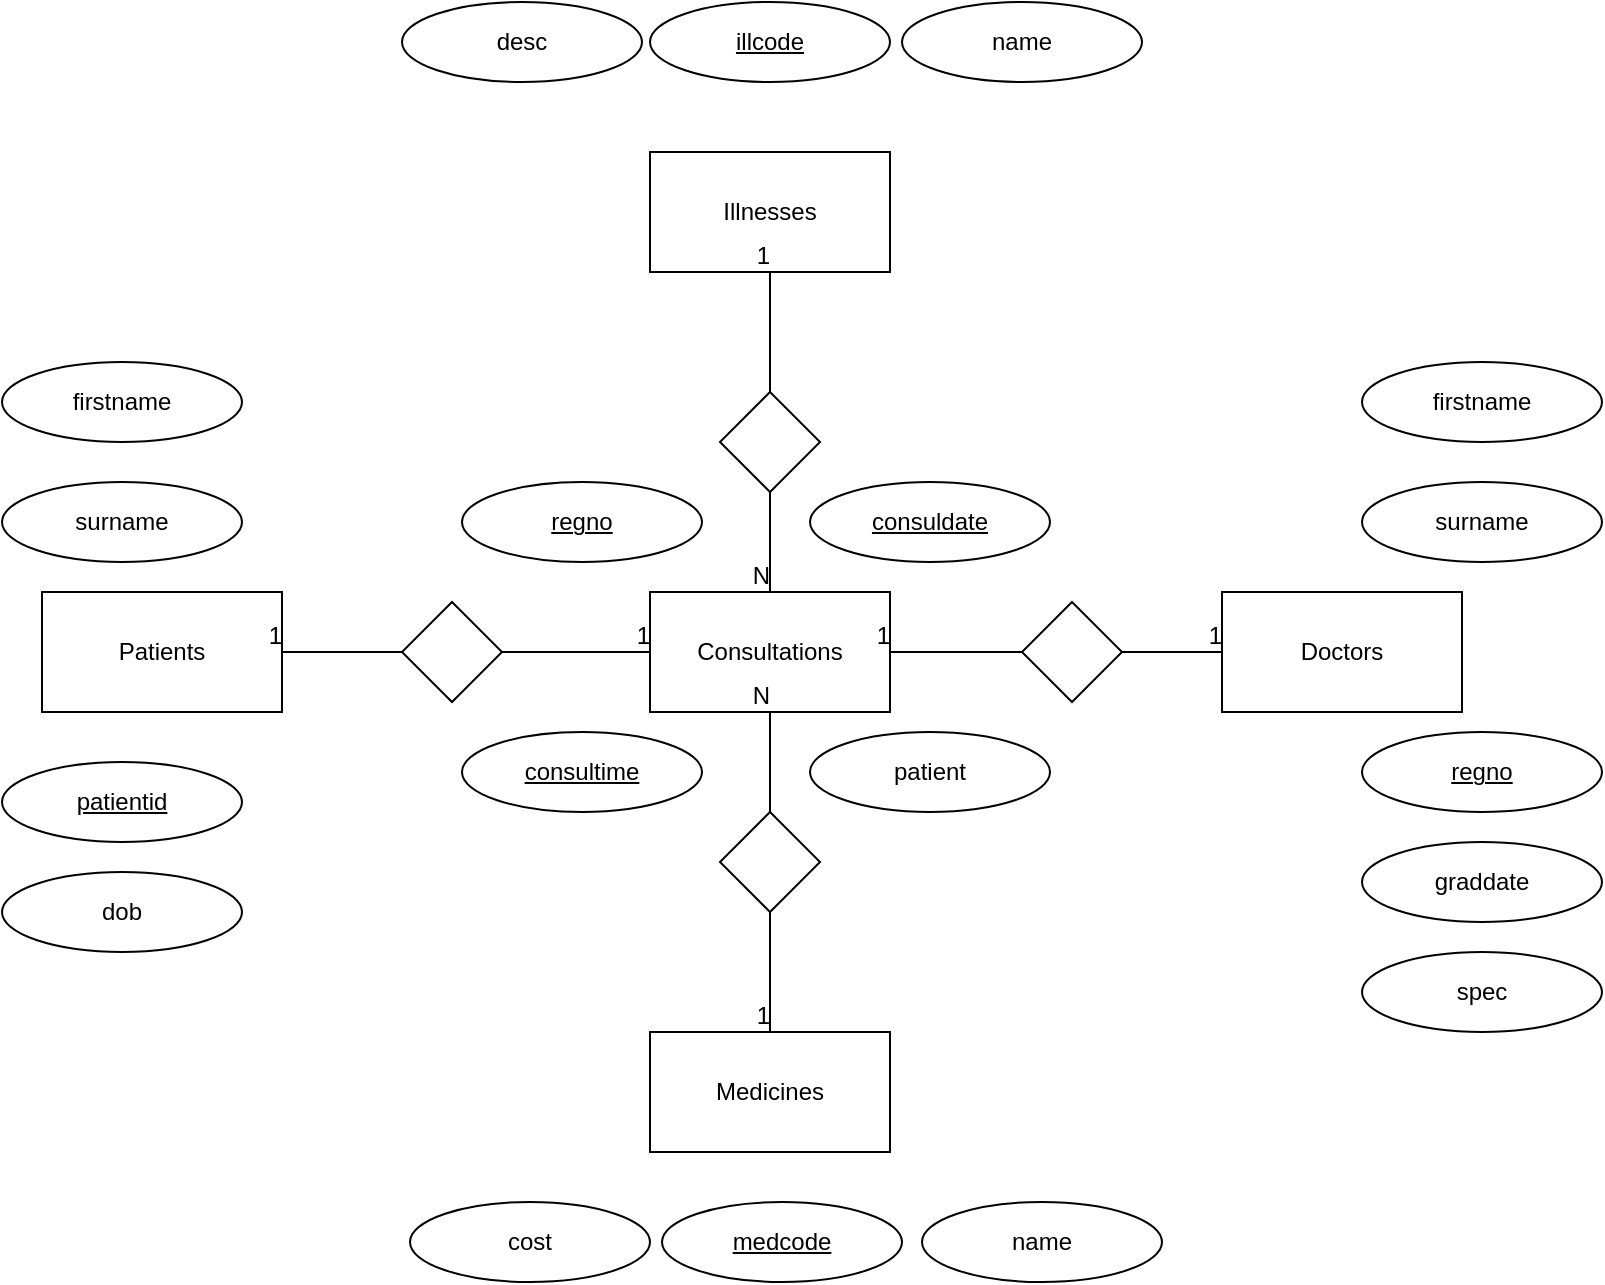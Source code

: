 <mxfile version="15.2.1" type="google"><diagram id="krhRSlAmy2G49DMk83hv" name="Page-1"><mxGraphModel dx="1422" dy="794" grid="1" gridSize="10" guides="1" tooltips="1" connect="1" arrows="1" fold="1" page="1" pageScale="1" pageWidth="827" pageHeight="1169" math="0" shadow="0"><root><mxCell id="0"/><mxCell id="1" parent="0"/><mxCell id="HSCCe-Zqe-GrwT-a-HUl-1" value="Patients" style="rounded=0;whiteSpace=wrap;html=1;" vertex="1" parent="1"><mxGeometry x="30" y="305" width="120" height="60" as="geometry"/></mxCell><mxCell id="HSCCe-Zqe-GrwT-a-HUl-2" value="Consultations" style="rounded=0;whiteSpace=wrap;html=1;" vertex="1" parent="1"><mxGeometry x="334" y="305" width="120" height="60" as="geometry"/></mxCell><mxCell id="HSCCe-Zqe-GrwT-a-HUl-3" value="Illnesses" style="whiteSpace=wrap;html=1;" vertex="1" parent="1"><mxGeometry x="334" y="85" width="120" height="60" as="geometry"/></mxCell><mxCell id="HSCCe-Zqe-GrwT-a-HUl-4" value="Medicines" style="whiteSpace=wrap;html=1;" vertex="1" parent="1"><mxGeometry x="334" y="525" width="120" height="60" as="geometry"/></mxCell><mxCell id="HSCCe-Zqe-GrwT-a-HUl-5" value="" style="rhombus;whiteSpace=wrap;html=1;" vertex="1" parent="1"><mxGeometry x="210" y="310" width="50" height="50" as="geometry"/></mxCell><mxCell id="HSCCe-Zqe-GrwT-a-HUl-6" value="" style="rhombus;whiteSpace=wrap;html=1;" vertex="1" parent="1"><mxGeometry x="369" y="205" width="50" height="50" as="geometry"/></mxCell><mxCell id="HSCCe-Zqe-GrwT-a-HUl-7" value="" style="rhombus;whiteSpace=wrap;html=1;" vertex="1" parent="1"><mxGeometry x="369" y="415" width="50" height="50" as="geometry"/></mxCell><mxCell id="HSCCe-Zqe-GrwT-a-HUl-8" value="" style="endArrow=none;html=1;rounded=0;exitX=0;exitY=0.5;exitDx=0;exitDy=0;entryX=1;entryY=0.5;entryDx=0;entryDy=0;" edge="1" parent="1" source="HSCCe-Zqe-GrwT-a-HUl-5" target="HSCCe-Zqe-GrwT-a-HUl-1"><mxGeometry relative="1" as="geometry"><mxPoint x="200" y="345" as="sourcePoint"/><mxPoint x="130" y="445" as="targetPoint"/></mxGeometry></mxCell><mxCell id="HSCCe-Zqe-GrwT-a-HUl-9" value="1" style="resizable=0;html=1;align=right;verticalAlign=bottom;" connectable="0" vertex="1" parent="HSCCe-Zqe-GrwT-a-HUl-8"><mxGeometry x="1" relative="1" as="geometry"/></mxCell><mxCell id="HSCCe-Zqe-GrwT-a-HUl-10" value="" style="endArrow=none;html=1;rounded=0;exitX=1;exitY=0.5;exitDx=0;exitDy=0;entryX=0;entryY=0.5;entryDx=0;entryDy=0;" edge="1" parent="1" source="HSCCe-Zqe-GrwT-a-HUl-5" target="HSCCe-Zqe-GrwT-a-HUl-2"><mxGeometry relative="1" as="geometry"><mxPoint x="240" y="415" as="sourcePoint"/><mxPoint x="400" y="415" as="targetPoint"/></mxGeometry></mxCell><mxCell id="HSCCe-Zqe-GrwT-a-HUl-11" value="1" style="resizable=0;html=1;align=right;verticalAlign=bottom;" connectable="0" vertex="1" parent="HSCCe-Zqe-GrwT-a-HUl-10"><mxGeometry x="1" relative="1" as="geometry"/></mxCell><mxCell id="HSCCe-Zqe-GrwT-a-HUl-12" value="Doctors" style="rounded=0;whiteSpace=wrap;html=1;" vertex="1" parent="1"><mxGeometry x="620" y="305" width="120" height="60" as="geometry"/></mxCell><mxCell id="HSCCe-Zqe-GrwT-a-HUl-13" value="" style="rhombus;whiteSpace=wrap;html=1;" vertex="1" parent="1"><mxGeometry x="520" y="310" width="50" height="50" as="geometry"/></mxCell><mxCell id="HSCCe-Zqe-GrwT-a-HUl-14" value="" style="endArrow=none;html=1;rounded=0;exitX=1;exitY=0.5;exitDx=0;exitDy=0;entryX=0;entryY=0.5;entryDx=0;entryDy=0;" edge="1" parent="1" source="HSCCe-Zqe-GrwT-a-HUl-13" target="HSCCe-Zqe-GrwT-a-HUl-12"><mxGeometry relative="1" as="geometry"><mxPoint x="330" y="410" as="sourcePoint"/><mxPoint x="490" y="410" as="targetPoint"/></mxGeometry></mxCell><mxCell id="HSCCe-Zqe-GrwT-a-HUl-15" value="1" style="resizable=0;html=1;align=right;verticalAlign=bottom;" connectable="0" vertex="1" parent="HSCCe-Zqe-GrwT-a-HUl-14"><mxGeometry x="1" relative="1" as="geometry"/></mxCell><mxCell id="HSCCe-Zqe-GrwT-a-HUl-16" value="" style="endArrow=none;html=1;rounded=0;exitX=0;exitY=0.5;exitDx=0;exitDy=0;entryX=1;entryY=0.5;entryDx=0;entryDy=0;" edge="1" parent="1" source="HSCCe-Zqe-GrwT-a-HUl-13" target="HSCCe-Zqe-GrwT-a-HUl-2"><mxGeometry relative="1" as="geometry"><mxPoint x="330" y="410" as="sourcePoint"/><mxPoint x="490" y="410" as="targetPoint"/></mxGeometry></mxCell><mxCell id="HSCCe-Zqe-GrwT-a-HUl-17" value="1" style="resizable=0;html=1;align=right;verticalAlign=bottom;" connectable="0" vertex="1" parent="HSCCe-Zqe-GrwT-a-HUl-16"><mxGeometry x="1" relative="1" as="geometry"/></mxCell><mxCell id="HSCCe-Zqe-GrwT-a-HUl-18" value="" style="endArrow=none;html=1;rounded=0;entryX=0.5;entryY=0;entryDx=0;entryDy=0;" edge="1" parent="1" source="HSCCe-Zqe-GrwT-a-HUl-7" target="HSCCe-Zqe-GrwT-a-HUl-4"><mxGeometry relative="1" as="geometry"><mxPoint x="330" y="410" as="sourcePoint"/><mxPoint x="390" y="510" as="targetPoint"/></mxGeometry></mxCell><mxCell id="HSCCe-Zqe-GrwT-a-HUl-19" value="1" style="resizable=0;html=1;align=right;verticalAlign=bottom;" connectable="0" vertex="1" parent="HSCCe-Zqe-GrwT-a-HUl-18"><mxGeometry x="1" relative="1" as="geometry"/></mxCell><mxCell id="HSCCe-Zqe-GrwT-a-HUl-20" value="" style="endArrow=none;html=1;rounded=0;exitX=0.5;exitY=0;exitDx=0;exitDy=0;entryX=0.5;entryY=1;entryDx=0;entryDy=0;" edge="1" parent="1" source="HSCCe-Zqe-GrwT-a-HUl-6" target="HSCCe-Zqe-GrwT-a-HUl-3"><mxGeometry relative="1" as="geometry"><mxPoint x="330" y="410" as="sourcePoint"/><mxPoint x="490" y="410" as="targetPoint"/></mxGeometry></mxCell><mxCell id="HSCCe-Zqe-GrwT-a-HUl-21" value="1" style="resizable=0;html=1;align=right;verticalAlign=bottom;" connectable="0" vertex="1" parent="HSCCe-Zqe-GrwT-a-HUl-20"><mxGeometry x="1" relative="1" as="geometry"/></mxCell><mxCell id="HSCCe-Zqe-GrwT-a-HUl-22" value="" style="endArrow=none;html=1;rounded=0;entryX=0.5;entryY=1;entryDx=0;entryDy=0;exitX=0.5;exitY=0;exitDx=0;exitDy=0;" edge="1" parent="1" source="HSCCe-Zqe-GrwT-a-HUl-7" target="HSCCe-Zqe-GrwT-a-HUl-2"><mxGeometry relative="1" as="geometry"><mxPoint x="390" y="410" as="sourcePoint"/><mxPoint x="490" y="410" as="targetPoint"/></mxGeometry></mxCell><mxCell id="HSCCe-Zqe-GrwT-a-HUl-23" value="N" style="resizable=0;html=1;align=right;verticalAlign=bottom;" connectable="0" vertex="1" parent="HSCCe-Zqe-GrwT-a-HUl-22"><mxGeometry x="1" relative="1" as="geometry"/></mxCell><mxCell id="HSCCe-Zqe-GrwT-a-HUl-24" value="" style="endArrow=none;html=1;rounded=0;exitX=0.5;exitY=1;exitDx=0;exitDy=0;entryX=0.5;entryY=0;entryDx=0;entryDy=0;" edge="1" parent="1" source="HSCCe-Zqe-GrwT-a-HUl-6" target="HSCCe-Zqe-GrwT-a-HUl-2"><mxGeometry relative="1" as="geometry"><mxPoint x="330" y="410" as="sourcePoint"/><mxPoint x="490" y="410" as="targetPoint"/></mxGeometry></mxCell><mxCell id="HSCCe-Zqe-GrwT-a-HUl-25" value="N" style="resizable=0;html=1;align=right;verticalAlign=bottom;" connectable="0" vertex="1" parent="HSCCe-Zqe-GrwT-a-HUl-24"><mxGeometry x="1" relative="1" as="geometry"/></mxCell><mxCell id="HSCCe-Zqe-GrwT-a-HUl-26" value="firstname" style="ellipse;whiteSpace=wrap;html=1;" vertex="1" parent="1"><mxGeometry x="690" y="190" width="120" height="40" as="geometry"/></mxCell><mxCell id="HSCCe-Zqe-GrwT-a-HUl-27" value="&lt;u&gt;medcode&lt;/u&gt;" style="ellipse;whiteSpace=wrap;html=1;" vertex="1" parent="1"><mxGeometry x="340" y="610" width="120" height="40" as="geometry"/></mxCell><mxCell id="HSCCe-Zqe-GrwT-a-HUl-28" value="name" style="ellipse;whiteSpace=wrap;html=1;" vertex="1" parent="1"><mxGeometry x="470" y="610" width="120" height="40" as="geometry"/></mxCell><mxCell id="HSCCe-Zqe-GrwT-a-HUl-29" value="desc" style="ellipse;whiteSpace=wrap;html=1;" vertex="1" parent="1"><mxGeometry x="210" y="10" width="120" height="40" as="geometry"/></mxCell><mxCell id="HSCCe-Zqe-GrwT-a-HUl-30" value="cost" style="ellipse;whiteSpace=wrap;html=1;" vertex="1" parent="1"><mxGeometry x="214" y="610" width="120" height="40" as="geometry"/></mxCell><mxCell id="HSCCe-Zqe-GrwT-a-HUl-31" value="&lt;u&gt;illcode&lt;/u&gt;" style="ellipse;whiteSpace=wrap;html=1;" vertex="1" parent="1"><mxGeometry x="334" y="10" width="120" height="40" as="geometry"/></mxCell><mxCell id="HSCCe-Zqe-GrwT-a-HUl-32" value="&lt;u&gt;patientid&lt;/u&gt;" style="ellipse;whiteSpace=wrap;html=1;" vertex="1" parent="1"><mxGeometry x="10" y="390" width="120" height="40" as="geometry"/></mxCell><mxCell id="HSCCe-Zqe-GrwT-a-HUl-33" value="&lt;u&gt;consultime&lt;/u&gt;" style="ellipse;whiteSpace=wrap;html=1;" vertex="1" parent="1"><mxGeometry x="240" y="375" width="120" height="40" as="geometry"/></mxCell><mxCell id="HSCCe-Zqe-GrwT-a-HUl-34" value="&lt;u&gt;regno&lt;/u&gt;" style="ellipse;whiteSpace=wrap;html=1;" vertex="1" parent="1"><mxGeometry x="240" y="250" width="120" height="40" as="geometry"/></mxCell><mxCell id="HSCCe-Zqe-GrwT-a-HUl-35" value="&lt;u&gt;consuldate&lt;/u&gt;" style="ellipse;whiteSpace=wrap;html=1;" vertex="1" parent="1"><mxGeometry x="414" y="250" width="120" height="40" as="geometry"/></mxCell><mxCell id="HSCCe-Zqe-GrwT-a-HUl-36" value="graddate" style="ellipse;whiteSpace=wrap;html=1;" vertex="1" parent="1"><mxGeometry x="690" y="430" width="120" height="40" as="geometry"/></mxCell><mxCell id="HSCCe-Zqe-GrwT-a-HUl-37" value="spec" style="ellipse;whiteSpace=wrap;html=1;" vertex="1" parent="1"><mxGeometry x="690" y="485" width="120" height="40" as="geometry"/></mxCell><mxCell id="HSCCe-Zqe-GrwT-a-HUl-38" value="surname" style="ellipse;whiteSpace=wrap;html=1;" vertex="1" parent="1"><mxGeometry x="690" y="250" width="120" height="40" as="geometry"/></mxCell><mxCell id="HSCCe-Zqe-GrwT-a-HUl-39" value="&lt;u&gt;regno&lt;/u&gt;" style="ellipse;whiteSpace=wrap;html=1;" vertex="1" parent="1"><mxGeometry x="690" y="375" width="120" height="40" as="geometry"/></mxCell><mxCell id="HSCCe-Zqe-GrwT-a-HUl-40" value="dob" style="ellipse;whiteSpace=wrap;html=1;" vertex="1" parent="1"><mxGeometry x="10" y="445" width="120" height="40" as="geometry"/></mxCell><mxCell id="HSCCe-Zqe-GrwT-a-HUl-41" value="name" style="ellipse;whiteSpace=wrap;html=1;" vertex="1" parent="1"><mxGeometry x="460" y="10" width="120" height="40" as="geometry"/></mxCell><mxCell id="HSCCe-Zqe-GrwT-a-HUl-42" value="firstname" style="ellipse;whiteSpace=wrap;html=1;" vertex="1" parent="1"><mxGeometry x="10" y="190" width="120" height="40" as="geometry"/></mxCell><mxCell id="HSCCe-Zqe-GrwT-a-HUl-43" value="surname" style="ellipse;whiteSpace=wrap;html=1;" vertex="1" parent="1"><mxGeometry x="10" y="250" width="120" height="40" as="geometry"/></mxCell><mxCell id="HSCCe-Zqe-GrwT-a-HUl-44" value="patient" style="ellipse;whiteSpace=wrap;html=1;" vertex="1" parent="1"><mxGeometry x="414" y="375" width="120" height="40" as="geometry"/></mxCell></root></mxGraphModel></diagram></mxfile>